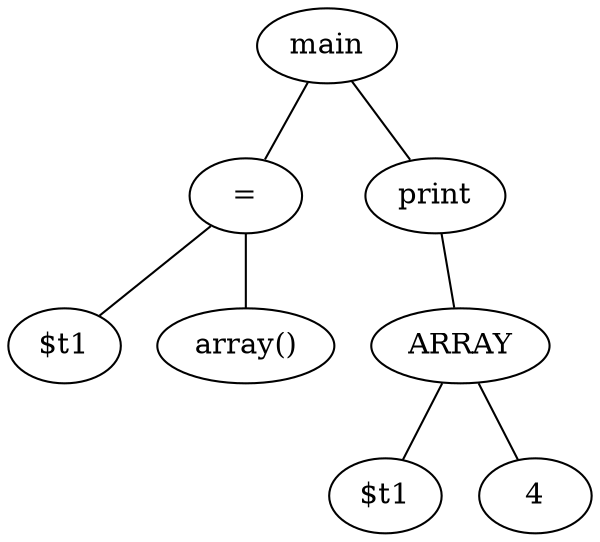 graph {
	1988 [label="$t1"]
	1989 [label="array()"]
	1990 -- 1988
	1990 [label="="]
	1990 -- 1989
	1991 [label="$t1"]
	1992 [label=4]
	1993 [label=ARRAY]
	1993 -- 1991
	1993 -- 1992
	1994 [label=print]
	1994 -- 1993
	1995 [label=main]
	1995 -- 1990
	1995 -- 1994
}
